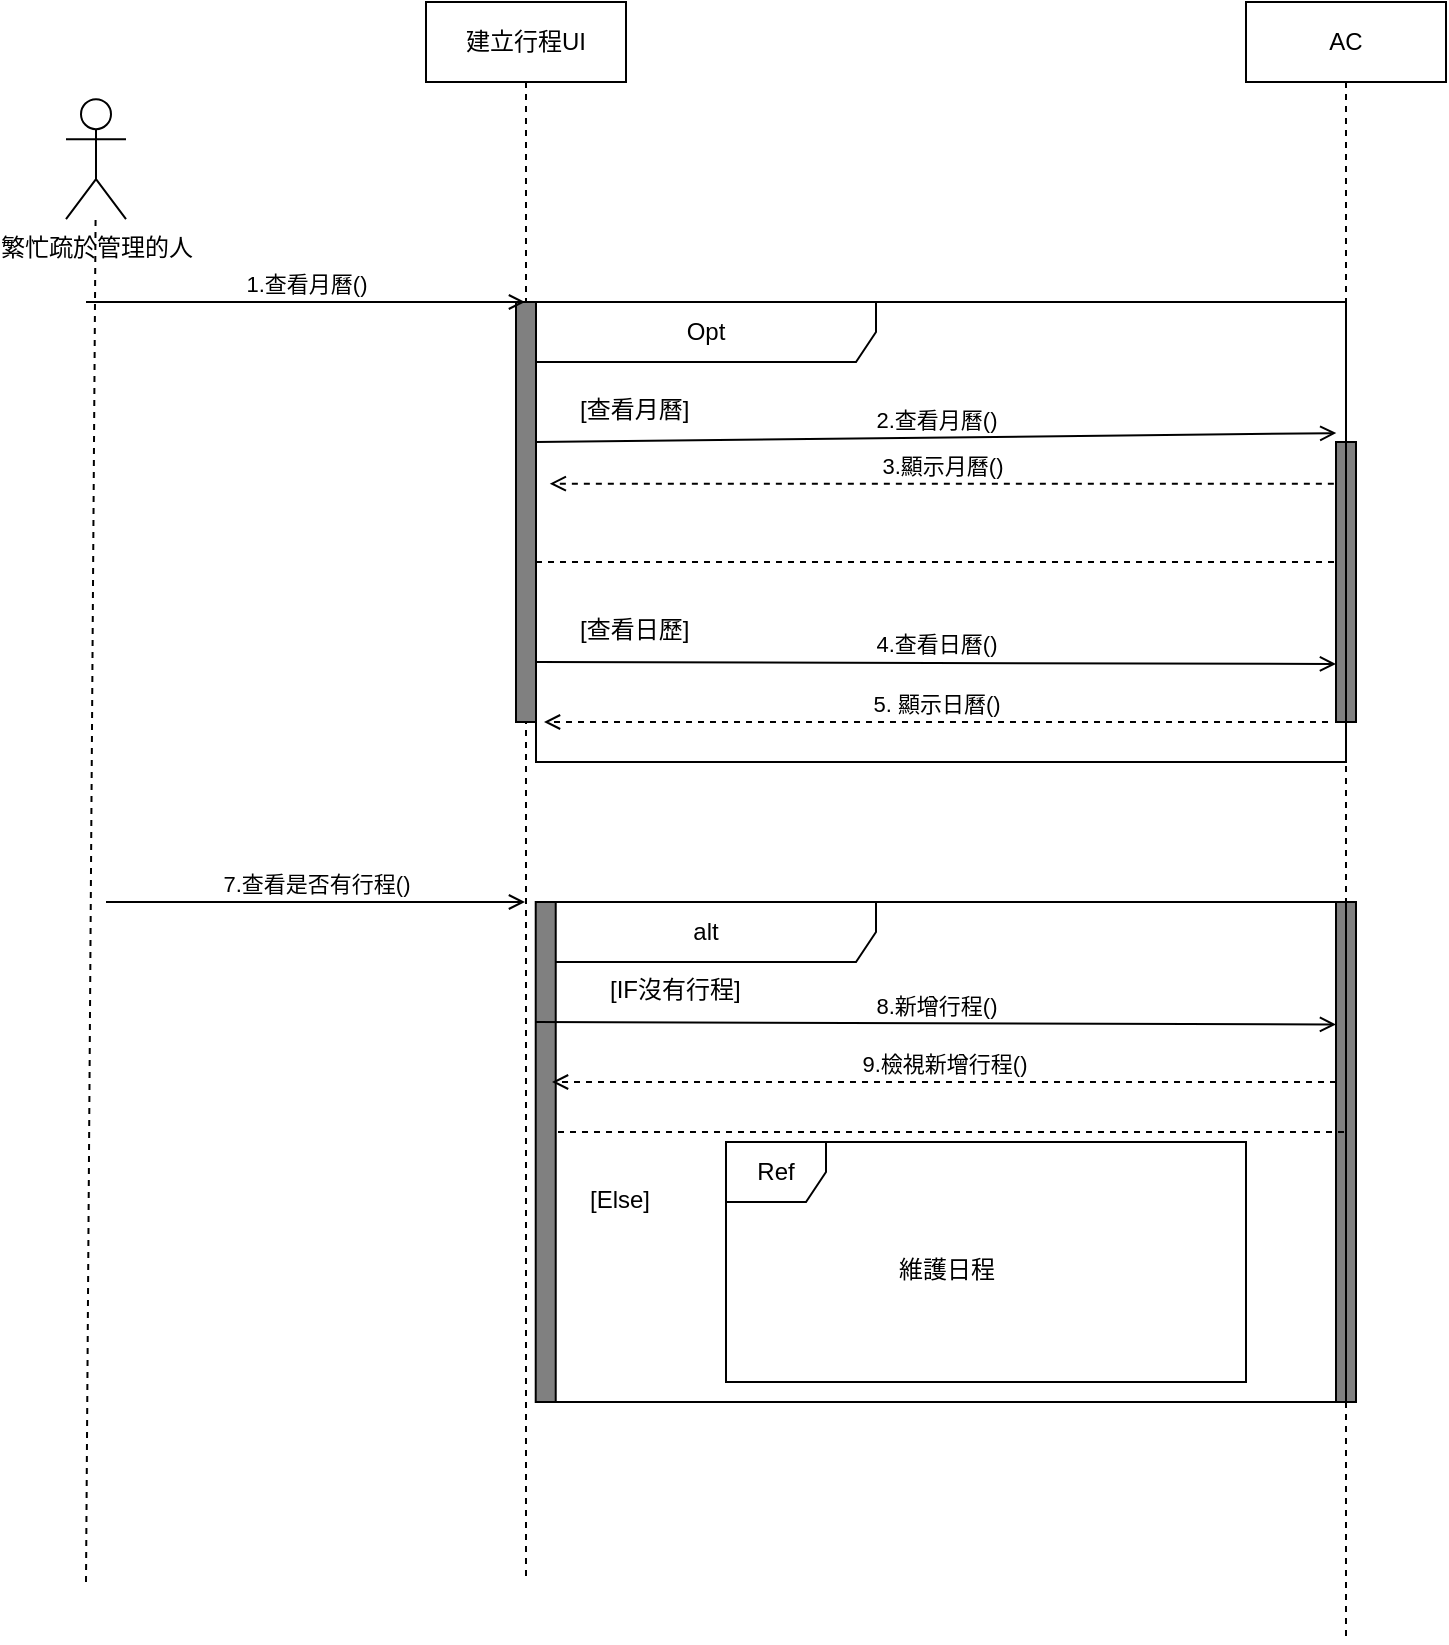 <mxfile version="25.0.3">
  <diagram name="第 1 页" id="Ib4MrKTaxfKPcTtBlsf1">
    <mxGraphModel dx="1050" dy="530" grid="1" gridSize="10" guides="1" tooltips="1" connect="1" arrows="1" fold="1" page="1" pageScale="1" pageWidth="3300" pageHeight="4681" math="0" shadow="0">
      <root>
        <mxCell id="0" />
        <mxCell id="1" parent="0" />
        <mxCell id="-Wptts9aghAn9PEMAHKD-1" value="&lt;font style=&quot;vertical-align: inherit;&quot;&gt;&lt;font style=&quot;vertical-align: inherit;&quot;&gt;繁忙疏於管理的人&lt;/font&gt;&lt;/font&gt;" style="shape=umlActor;verticalLabelPosition=bottom;verticalAlign=top;html=1;outlineConnect=0;" parent="1" vertex="1">
          <mxGeometry x="80" y="98.57" width="30" height="60" as="geometry" />
        </mxCell>
        <mxCell id="-Wptts9aghAn9PEMAHKD-6" value="&lt;font style=&quot;vertical-align: inherit;&quot;&gt;&lt;font style=&quot;vertical-align: inherit;&quot;&gt;AC&lt;/font&gt;&lt;/font&gt;" style="shape=umlLifeline;perimeter=lifelinePerimeter;whiteSpace=wrap;html=1;container=1;dropTarget=0;collapsible=0;recursiveResize=0;outlineConnect=0;portConstraint=eastwest;newEdgeStyle={&quot;edgeStyle&quot;:&quot;elbowEdgeStyle&quot;,&quot;elbow&quot;:&quot;vertical&quot;,&quot;curved&quot;:0,&quot;rounded&quot;:0};" parent="1" vertex="1">
          <mxGeometry x="670" y="50" width="100" height="820" as="geometry" />
        </mxCell>
        <mxCell id="-Wptts9aghAn9PEMAHKD-7" value="" style="html=1;points=[[0,0,0,0,5],[0,1,0,0,-5],[1,0,0,0,5],[1,1,0,0,-5]];perimeter=orthogonalPerimeter;outlineConnect=0;targetShapes=umlLifeline;portConstraint=eastwest;newEdgeStyle={&quot;curved&quot;:0,&quot;rounded&quot;:0};fillColor=#808080;" parent="-Wptts9aghAn9PEMAHKD-6" vertex="1">
          <mxGeometry x="45" y="220" width="10" height="140" as="geometry" />
        </mxCell>
        <mxCell id="-Wptts9aghAn9PEMAHKD-23" value="" style="html=1;points=[[0,0,0,0,5],[0,1,0,0,-5],[1,0,0,0,5],[1,1,0,0,-5]];perimeter=orthogonalPerimeter;outlineConnect=0;targetShapes=umlLifeline;portConstraint=eastwest;newEdgeStyle={&quot;curved&quot;:0,&quot;rounded&quot;:0};fillColor=#808080;" parent="-Wptts9aghAn9PEMAHKD-6" vertex="1">
          <mxGeometry x="45" y="450" width="10" height="250" as="geometry" />
        </mxCell>
        <mxCell id="-Wptts9aghAn9PEMAHKD-8" value="&lt;font style=&quot;vertical-align: inherit;&quot;&gt;&lt;font style=&quot;vertical-align: inherit;&quot;&gt;建立行程UI&lt;/font&gt;&lt;/font&gt;" style="shape=umlLifeline;perimeter=lifelinePerimeter;whiteSpace=wrap;html=1;container=1;dropTarget=0;collapsible=0;recursiveResize=0;outlineConnect=0;portConstraint=eastwest;newEdgeStyle={&quot;edgeStyle&quot;:&quot;elbowEdgeStyle&quot;,&quot;elbow&quot;:&quot;vertical&quot;,&quot;curved&quot;:0,&quot;rounded&quot;:0};" parent="1" vertex="1">
          <mxGeometry x="260" y="50" width="100" height="790" as="geometry" />
        </mxCell>
        <mxCell id="-Wptts9aghAn9PEMAHKD-12" value="" style="html=1;points=[[0,0,0,0,5],[0,1,0,0,-5],[1,0,0,0,5],[1,1,0,0,-5]];perimeter=orthogonalPerimeter;outlineConnect=0;targetShapes=umlLifeline;portConstraint=eastwest;newEdgeStyle={&quot;curved&quot;:0,&quot;rounded&quot;:0};fillColor=#808080;" parent="-Wptts9aghAn9PEMAHKD-8" vertex="1">
          <mxGeometry x="45" y="150" width="10" height="210" as="geometry" />
        </mxCell>
        <mxCell id="-Wptts9aghAn9PEMAHKD-10" value="&lt;font style=&quot;vertical-align: inherit;&quot;&gt;&lt;font style=&quot;vertical-align: inherit;&quot;&gt;&lt;font style=&quot;vertical-align: inherit;&quot;&gt;&lt;font style=&quot;vertical-align: inherit;&quot;&gt;1.查看月曆()&lt;/font&gt;&lt;/font&gt;&lt;/font&gt;&lt;/font&gt;" style="html=1;verticalAlign=bottom;labelBackgroundColor=none;endArrow=open;endFill=0;rounded=0;" parent="1" edge="1" target="-Wptts9aghAn9PEMAHKD-8">
          <mxGeometry width="160" relative="1" as="geometry">
            <mxPoint x="90" y="200" as="sourcePoint" />
            <mxPoint x="180" y="200" as="targetPoint" />
          </mxGeometry>
        </mxCell>
        <mxCell id="-Wptts9aghAn9PEMAHKD-11" value="" style="endArrow=none;dashed=1;html=1;rounded=0;" parent="1" target="-Wptts9aghAn9PEMAHKD-1" edge="1">
          <mxGeometry width="50" height="50" relative="1" as="geometry">
            <mxPoint x="90" y="840" as="sourcePoint" />
            <mxPoint x="134.5" y="186" as="targetPoint" />
          </mxGeometry>
        </mxCell>
        <mxCell id="-Wptts9aghAn9PEMAHKD-14" value="&lt;font style=&quot;vertical-align: inherit;&quot;&gt;&lt;font style=&quot;vertical-align: inherit;&quot;&gt;Opt&lt;/font&gt;&lt;/font&gt;" style="shape=umlFrame;whiteSpace=wrap;html=1;pointerEvents=0;recursiveResize=0;container=1;collapsible=0;width=170;" parent="1" vertex="1">
          <mxGeometry x="315" y="200" width="405" height="230" as="geometry" />
        </mxCell>
        <mxCell id="-Wptts9aghAn9PEMAHKD-15" value="&lt;font style=&quot;vertical-align: inherit;&quot;&gt;&lt;font style=&quot;vertical-align: inherit;&quot;&gt;[查看月曆]&lt;/font&gt;&lt;/font&gt;" style="text;html=1;" parent="-Wptts9aghAn9PEMAHKD-14" vertex="1">
          <mxGeometry width="100" height="20" relative="1" as="geometry">
            <mxPoint x="20" y="40" as="offset" />
          </mxGeometry>
        </mxCell>
        <mxCell id="-Wptts9aghAn9PEMAHKD-16" value="&lt;font style=&quot;vertical-align: inherit;&quot;&gt;&lt;font style=&quot;vertical-align: inherit;&quot;&gt;[查看日歷]&lt;/font&gt;&lt;/font&gt;" style="line;strokeWidth=1;dashed=1;labelPosition=center;verticalLabelPosition=bottom;align=left;verticalAlign=top;spacingLeft=20;spacingTop=15;html=1;whiteSpace=wrap;" parent="-Wptts9aghAn9PEMAHKD-14" vertex="1">
          <mxGeometry y="125" width="400" height="10" as="geometry" />
        </mxCell>
        <mxCell id="-Wptts9aghAn9PEMAHKD-13" value="&lt;font style=&quot;vertical-align: inherit;&quot;&gt;&lt;font style=&quot;vertical-align: inherit;&quot;&gt;&lt;font style=&quot;vertical-align: inherit;&quot;&gt;&lt;font style=&quot;vertical-align: inherit;&quot;&gt;&lt;font style=&quot;vertical-align: inherit;&quot;&gt;&lt;font style=&quot;vertical-align: inherit;&quot;&gt;&lt;font style=&quot;vertical-align: inherit;&quot;&gt;&lt;font style=&quot;vertical-align: inherit;&quot;&gt;&lt;font style=&quot;vertical-align: inherit;&quot;&gt;&lt;font style=&quot;vertical-align: inherit;&quot;&gt;2.查看月曆()&lt;/font&gt;&lt;/font&gt;&lt;/font&gt;&lt;/font&gt;&lt;/font&gt;&lt;/font&gt;&lt;/font&gt;&lt;/font&gt;&lt;/font&gt;&lt;/font&gt;" style="html=1;verticalAlign=bottom;labelBackgroundColor=none;endArrow=open;endFill=0;rounded=0;entryX=0.988;entryY=0.285;entryDx=0;entryDy=0;entryPerimeter=0;" parent="-Wptts9aghAn9PEMAHKD-14" target="-Wptts9aghAn9PEMAHKD-14" edge="1">
          <mxGeometry x="-0.0" width="160" relative="1" as="geometry">
            <mxPoint y="70" as="sourcePoint" />
            <mxPoint x="285" y="70" as="targetPoint" />
            <mxPoint as="offset" />
          </mxGeometry>
        </mxCell>
        <mxCell id="-Wptts9aghAn9PEMAHKD-17" value="&lt;font style=&quot;vertical-align: inherit;&quot;&gt;&lt;font style=&quot;vertical-align: inherit;&quot;&gt;&lt;font style=&quot;vertical-align: inherit;&quot;&gt;&lt;font style=&quot;vertical-align: inherit;&quot;&gt;&lt;font style=&quot;vertical-align: inherit;&quot;&gt;&lt;font style=&quot;vertical-align: inherit;&quot;&gt;&lt;font style=&quot;vertical-align: inherit;&quot;&gt;&lt;font style=&quot;vertical-align: inherit;&quot;&gt;&lt;font style=&quot;vertical-align: inherit;&quot;&gt;&lt;font style=&quot;vertical-align: inherit;&quot;&gt;4.查看日曆()&lt;/font&gt;&lt;/font&gt;&lt;/font&gt;&lt;/font&gt;&lt;/font&gt;&lt;/font&gt;&lt;/font&gt;&lt;/font&gt;&lt;/font&gt;&lt;/font&gt;" style="html=1;verticalAlign=bottom;labelBackgroundColor=none;endArrow=open;endFill=0;rounded=0;entryX=0.988;entryY=0.285;entryDx=0;entryDy=0;entryPerimeter=0;" parent="-Wptts9aghAn9PEMAHKD-14" edge="1">
          <mxGeometry width="160" relative="1" as="geometry">
            <mxPoint y="180" as="sourcePoint" />
            <mxPoint x="400" y="181" as="targetPoint" />
          </mxGeometry>
        </mxCell>
        <mxCell id="-Wptts9aghAn9PEMAHKD-20" value="&lt;font style=&quot;vertical-align: inherit;&quot;&gt;&lt;font style=&quot;vertical-align: inherit;&quot;&gt;&lt;font style=&quot;vertical-align: inherit;&quot;&gt;&lt;font style=&quot;vertical-align: inherit;&quot;&gt;&lt;font style=&quot;vertical-align: inherit;&quot;&gt;&lt;font style=&quot;vertical-align: inherit;&quot;&gt;&lt;font style=&quot;vertical-align: inherit;&quot;&gt;&lt;font style=&quot;vertical-align: inherit;&quot;&gt;&lt;font style=&quot;vertical-align: inherit;&quot;&gt;&lt;font style=&quot;vertical-align: inherit;&quot;&gt;5. 顯示日&lt;/font&gt;&lt;/font&gt;&lt;/font&gt;&lt;/font&gt;&lt;/font&gt;&lt;/font&gt;&lt;/font&gt;&lt;/font&gt;&lt;/font&gt;&lt;/font&gt;&lt;span style=&quot;background-color: initial;&quot;&gt;&lt;font style=&quot;vertical-align: inherit;&quot;&gt;&lt;font style=&quot;vertical-align: inherit;&quot;&gt;曆()&lt;/font&gt;&lt;/font&gt;&lt;/span&gt;" style="html=1;verticalAlign=bottom;labelBackgroundColor=none;endArrow=open;endFill=0;dashed=1;rounded=0;entryX=0.017;entryY=0.395;entryDx=0;entryDy=0;entryPerimeter=0;exitX=0.985;exitY=0.395;exitDx=0;exitDy=0;exitPerimeter=0;" parent="-Wptts9aghAn9PEMAHKD-14" edge="1">
          <mxGeometry width="160" relative="1" as="geometry">
            <mxPoint x="396" y="210" as="sourcePoint" />
            <mxPoint x="4" y="210" as="targetPoint" />
          </mxGeometry>
        </mxCell>
        <mxCell id="-Wptts9aghAn9PEMAHKD-18" value="&lt;font style=&quot;vertical-align: inherit;&quot;&gt;&lt;font style=&quot;vertical-align: inherit;&quot;&gt;&lt;font style=&quot;vertical-align: inherit;&quot;&gt;&lt;font style=&quot;vertical-align: inherit;&quot;&gt;3.顯示月曆()&lt;/font&gt;&lt;/font&gt;&lt;/font&gt;&lt;/font&gt;" style="html=1;verticalAlign=bottom;labelBackgroundColor=none;endArrow=open;endFill=0;dashed=1;rounded=0;entryX=0.017;entryY=0.395;entryDx=0;entryDy=0;entryPerimeter=0;exitX=0.985;exitY=0.395;exitDx=0;exitDy=0;exitPerimeter=0;" parent="1" source="-Wptts9aghAn9PEMAHKD-14" target="-Wptts9aghAn9PEMAHKD-14" edge="1">
          <mxGeometry x="-0.0" width="160" relative="1" as="geometry">
            <mxPoint x="410" y="300" as="sourcePoint" />
            <mxPoint x="570" y="300" as="targetPoint" />
            <mxPoint as="offset" />
          </mxGeometry>
        </mxCell>
        <mxCell id="-Wptts9aghAn9PEMAHKD-22" value="&lt;font style=&quot;vertical-align: inherit;&quot;&gt;&lt;font style=&quot;vertical-align: inherit;&quot;&gt;&lt;font style=&quot;vertical-align: inherit;&quot;&gt;&lt;font style=&quot;vertical-align: inherit;&quot;&gt;&lt;font style=&quot;vertical-align: inherit;&quot;&gt;&lt;font style=&quot;vertical-align: inherit;&quot;&gt;&lt;font style=&quot;vertical-align: inherit;&quot;&gt;&lt;font style=&quot;vertical-align: inherit;&quot;&gt;7.查看是否有行程()&lt;/font&gt;&lt;/font&gt;&lt;/font&gt;&lt;/font&gt;&lt;/font&gt;&lt;/font&gt;&lt;/font&gt;&lt;/font&gt;" style="html=1;verticalAlign=bottom;labelBackgroundColor=none;endArrow=open;endFill=0;rounded=0;" parent="1" target="-Wptts9aghAn9PEMAHKD-8" edge="1">
          <mxGeometry width="160" relative="1" as="geometry">
            <mxPoint x="100" y="500" as="sourcePoint" />
            <mxPoint x="260" y="500" as="targetPoint" />
          </mxGeometry>
        </mxCell>
        <mxCell id="-Wptts9aghAn9PEMAHKD-24" value="&lt;font style=&quot;vertical-align: inherit;&quot;&gt;&lt;font style=&quot;vertical-align: inherit;&quot;&gt;alt&lt;/font&gt;&lt;/font&gt;" style="shape=umlFrame;whiteSpace=wrap;html=1;pointerEvents=0;recursiveResize=0;container=1;collapsible=0;width=170;" parent="1" vertex="1">
          <mxGeometry x="315" y="500" width="405" height="250" as="geometry" />
        </mxCell>
        <mxCell id="-Wptts9aghAn9PEMAHKD-25" value="&lt;font style=&quot;vertical-align: inherit;&quot;&gt;&lt;font style=&quot;vertical-align: inherit;&quot;&gt;&lt;font style=&quot;vertical-align: inherit;&quot;&gt;&lt;font style=&quot;vertical-align: inherit;&quot;&gt;[IF沒有行程]&lt;/font&gt;&lt;/font&gt;&lt;/font&gt;&lt;/font&gt;" style="text;html=1;" parent="-Wptts9aghAn9PEMAHKD-24" vertex="1">
          <mxGeometry width="100" height="20" relative="1" as="geometry">
            <mxPoint x="35" y="30" as="offset" />
          </mxGeometry>
        </mxCell>
        <mxCell id="-Wptts9aghAn9PEMAHKD-26" value="&lt;font style=&quot;vertical-align: inherit;&quot;&gt;&lt;font style=&quot;vertical-align: inherit;&quot;&gt;&lt;font style=&quot;vertical-align: inherit;&quot;&gt;&lt;font style=&quot;vertical-align: inherit;&quot;&gt;[Else]&lt;/font&gt;&lt;/font&gt;&lt;/font&gt;&lt;/font&gt;" style="line;strokeWidth=1;dashed=1;labelPosition=center;verticalLabelPosition=bottom;align=left;verticalAlign=top;spacingLeft=20;spacingTop=15;html=1;whiteSpace=wrap;" parent="-Wptts9aghAn9PEMAHKD-24" vertex="1">
          <mxGeometry x="5" y="110" width="400" height="10" as="geometry" />
        </mxCell>
        <mxCell id="-Wptts9aghAn9PEMAHKD-36" value="" style="html=1;points=[[0,0,0,0,5],[0,1,0,0,-5],[1,0,0,0,5],[1,1,0,0,-5]];perimeter=orthogonalPerimeter;outlineConnect=0;targetShapes=umlLifeline;portConstraint=eastwest;newEdgeStyle={&quot;curved&quot;:0,&quot;rounded&quot;:0};fillColor=#808080;" parent="-Wptts9aghAn9PEMAHKD-24" vertex="1">
          <mxGeometry x="-0.14" width="10" height="250" as="geometry" />
        </mxCell>
        <mxCell id="-Wptts9aghAn9PEMAHKD-27" value="&lt;font style=&quot;vertical-align: inherit;&quot;&gt;&lt;font style=&quot;vertical-align: inherit;&quot;&gt;&lt;font style=&quot;vertical-align: inherit;&quot;&gt;&lt;font style=&quot;vertical-align: inherit;&quot;&gt;&lt;font style=&quot;vertical-align: inherit;&quot;&gt;&lt;font style=&quot;vertical-align: inherit;&quot;&gt;&lt;font style=&quot;vertical-align: inherit;&quot;&gt;&lt;font style=&quot;vertical-align: inherit;&quot;&gt;&lt;font style=&quot;vertical-align: inherit;&quot;&gt;&lt;font style=&quot;vertical-align: inherit;&quot;&gt;&lt;font style=&quot;vertical-align: inherit;&quot;&gt;&lt;font style=&quot;vertical-align: inherit;&quot;&gt;8.新增行程()&lt;/font&gt;&lt;/font&gt;&lt;/font&gt;&lt;/font&gt;&lt;/font&gt;&lt;/font&gt;&lt;/font&gt;&lt;/font&gt;&lt;/font&gt;&lt;/font&gt;&lt;/font&gt;&lt;/font&gt;" style="html=1;verticalAlign=bottom;labelBackgroundColor=none;endArrow=open;endFill=0;rounded=0;entryX=0.988;entryY=0.285;entryDx=0;entryDy=0;entryPerimeter=0;" parent="-Wptts9aghAn9PEMAHKD-24" edge="1">
          <mxGeometry width="160" relative="1" as="geometry">
            <mxPoint x="-0.14" y="60" as="sourcePoint" />
            <mxPoint x="400.0" y="61.25" as="targetPoint" />
          </mxGeometry>
        </mxCell>
        <mxCell id="-Wptts9aghAn9PEMAHKD-38" value="&lt;font style=&quot;vertical-align: inherit;&quot;&gt;&lt;font style=&quot;vertical-align: inherit;&quot;&gt;&lt;font style=&quot;vertical-align: inherit;&quot;&gt;&lt;font style=&quot;vertical-align: inherit;&quot;&gt;&lt;font style=&quot;vertical-align: inherit;&quot;&gt;&lt;font style=&quot;vertical-align: inherit;&quot;&gt;&lt;font style=&quot;vertical-align: inherit;&quot;&gt;&lt;font style=&quot;vertical-align: inherit;&quot;&gt;&lt;font style=&quot;vertical-align: inherit;&quot;&gt;&lt;font style=&quot;vertical-align: inherit;&quot;&gt;9.檢視新增行程()&lt;/font&gt;&lt;/font&gt;&lt;/font&gt;&lt;/font&gt;&lt;/font&gt;&lt;/font&gt;&lt;/font&gt;&lt;/font&gt;&lt;/font&gt;&lt;/font&gt;" style="html=1;verticalAlign=bottom;labelBackgroundColor=none;endArrow=open;endFill=0;dashed=1;rounded=0;entryX=0.017;entryY=0.395;entryDx=0;entryDy=0;entryPerimeter=0;exitX=0.985;exitY=0.395;exitDx=0;exitDy=0;exitPerimeter=0;" parent="-Wptts9aghAn9PEMAHKD-24" edge="1">
          <mxGeometry width="160" relative="1" as="geometry">
            <mxPoint x="400" y="90" as="sourcePoint" />
            <mxPoint x="8" y="90" as="targetPoint" />
          </mxGeometry>
        </mxCell>
        <mxCell id="-Wptts9aghAn9PEMAHKD-39" value="Ref" style="shape=umlFrame;whiteSpace=wrap;html=1;pointerEvents=0;recursiveResize=0;container=1;collapsible=0;width=50;" parent="-Wptts9aghAn9PEMAHKD-24" vertex="1">
          <mxGeometry x="95" y="120" width="260" height="120" as="geometry" />
        </mxCell>
        <mxCell id="-Wptts9aghAn9PEMAHKD-40" value="&lt;div&gt;&lt;span style=&quot;background-color: initial;&quot;&gt;&lt;font style=&quot;vertical-align: inherit;&quot;&gt;&lt;font style=&quot;vertical-align: inherit;&quot;&gt;維護日程&lt;/font&gt;&lt;/font&gt;&lt;/span&gt;&lt;/div&gt;" style="text;align=center;html=1;" parent="-Wptts9aghAn9PEMAHKD-39" vertex="1">
          <mxGeometry width="100" height="20" relative="1" as="geometry">
            <mxPoint x="60" y="50" as="offset" />
          </mxGeometry>
        </mxCell>
      </root>
    </mxGraphModel>
  </diagram>
</mxfile>

